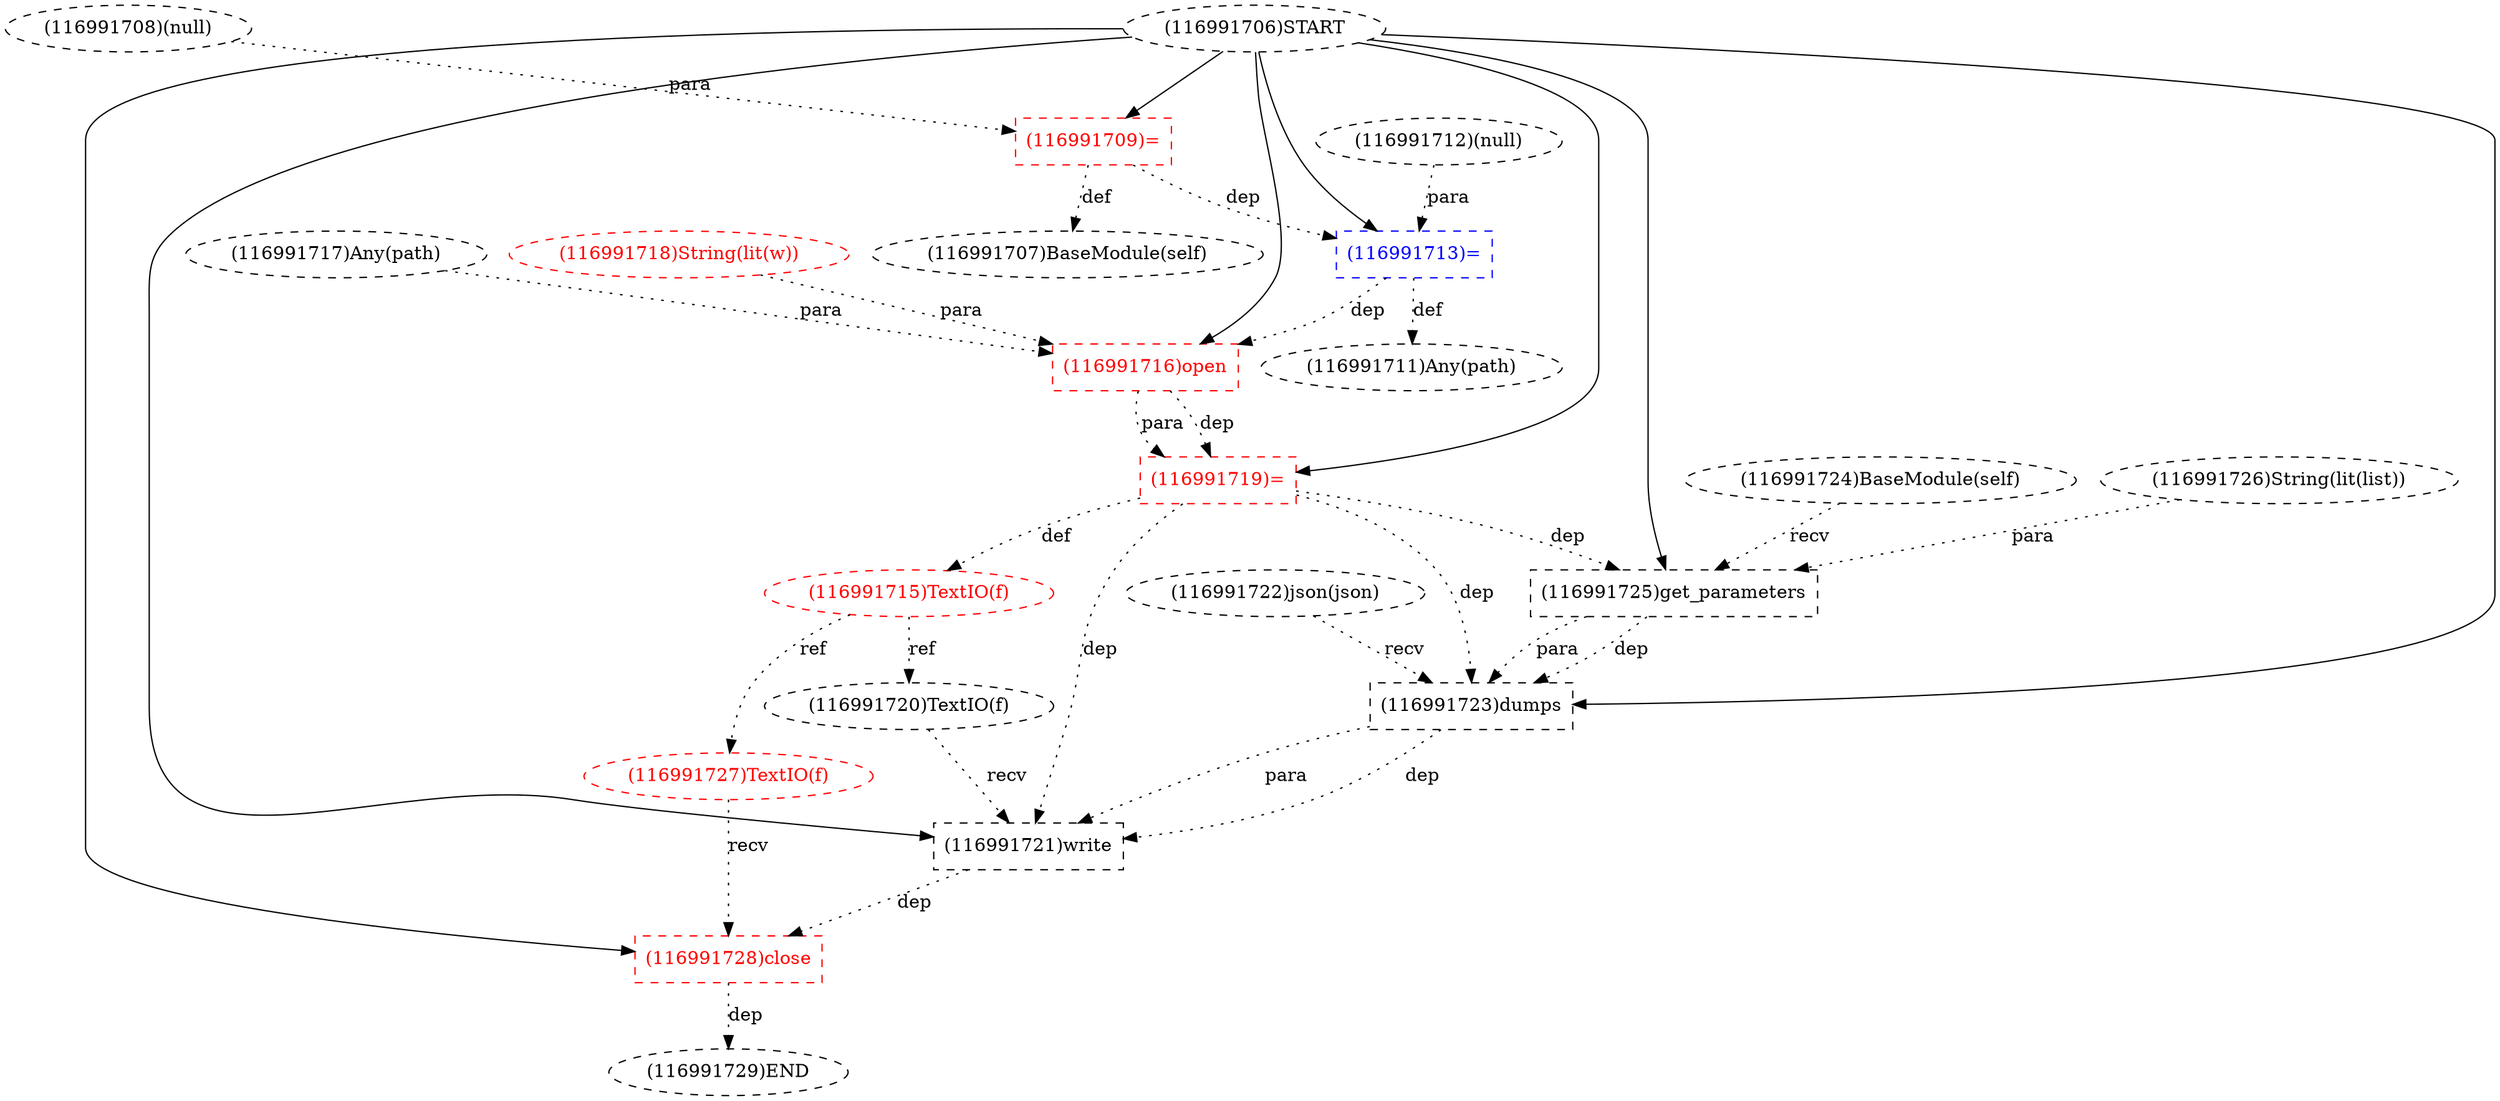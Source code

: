 digraph G {
1 [label="(116991715)TextIO(f)" shape=ellipse style=dashed color=red fontcolor=red]
2 [label="(116991729)END" style=dashed]
3 [label="(116991717)Any(path)" shape=ellipse style=dashed]
4 [label="(116991727)TextIO(f)" shape=ellipse style=dashed color=red fontcolor=red]
5 [label="(116991712)(null)" shape=ellipse style=dashed]
6 [label="(116991718)String(lit(w))" shape=ellipse style=dashed color=red fontcolor=red]
7 [label="(116991721)write" shape=box style=dashed]
8 [label="(116991728)close" shape=box style=dashed color=red fontcolor=red]
9 [label="(116991713)=" shape=box style=dashed color=blue fontcolor=blue]
10 [label="(116991723)dumps" shape=box style=dashed]
11 [label="(116991724)BaseModule(self)" shape=ellipse style=dashed]
12 [label="(116991716)open" shape=box style=dashed color=red fontcolor=red]
13 [label="(116991706)START" style=dashed]
14 [label="(116991722)json(json)" shape=ellipse style=dashed]
15 [label="(116991709)=" shape=box style=dashed color=red fontcolor=red]
16 [label="(116991711)Any(path)" shape=ellipse style=dashed]
17 [label="(116991726)String(lit(list))" shape=ellipse style=dashed]
18 [label="(116991719)=" shape=box style=dashed color=red fontcolor=red]
19 [label="(116991708)(null)" shape=ellipse style=dashed]
20 [label="(116991707)BaseModule(self)" shape=ellipse style=dashed]
21 [label="(116991720)TextIO(f)" shape=ellipse style=dashed]
22 [label="(116991725)get_parameters" shape=box style=dashed]
18 -> 1 [label="def" style=dotted];
8 -> 2 [label="dep" style=dotted];
1 -> 4 [label="ref" style=dotted];
13 -> 7 [label="" style=solid];
21 -> 7 [label="recv" style=dotted];
10 -> 7 [label="dep" style=dotted];
10 -> 7 [label="para" style=dotted];
18 -> 7 [label="dep" style=dotted];
13 -> 8 [label="" style=solid];
4 -> 8 [label="recv" style=dotted];
7 -> 8 [label="dep" style=dotted];
13 -> 9 [label="" style=solid];
5 -> 9 [label="para" style=dotted];
15 -> 9 [label="dep" style=dotted];
13 -> 10 [label="" style=solid];
14 -> 10 [label="recv" style=dotted];
22 -> 10 [label="dep" style=dotted];
22 -> 10 [label="para" style=dotted];
18 -> 10 [label="dep" style=dotted];
13 -> 12 [label="" style=solid];
3 -> 12 [label="para" style=dotted];
6 -> 12 [label="para" style=dotted];
9 -> 12 [label="dep" style=dotted];
13 -> 15 [label="" style=solid];
19 -> 15 [label="para" style=dotted];
9 -> 16 [label="def" style=dotted];
13 -> 18 [label="" style=solid];
12 -> 18 [label="dep" style=dotted];
12 -> 18 [label="para" style=dotted];
15 -> 20 [label="def" style=dotted];
1 -> 21 [label="ref" style=dotted];
13 -> 22 [label="" style=solid];
11 -> 22 [label="recv" style=dotted];
17 -> 22 [label="para" style=dotted];
18 -> 22 [label="dep" style=dotted];
}